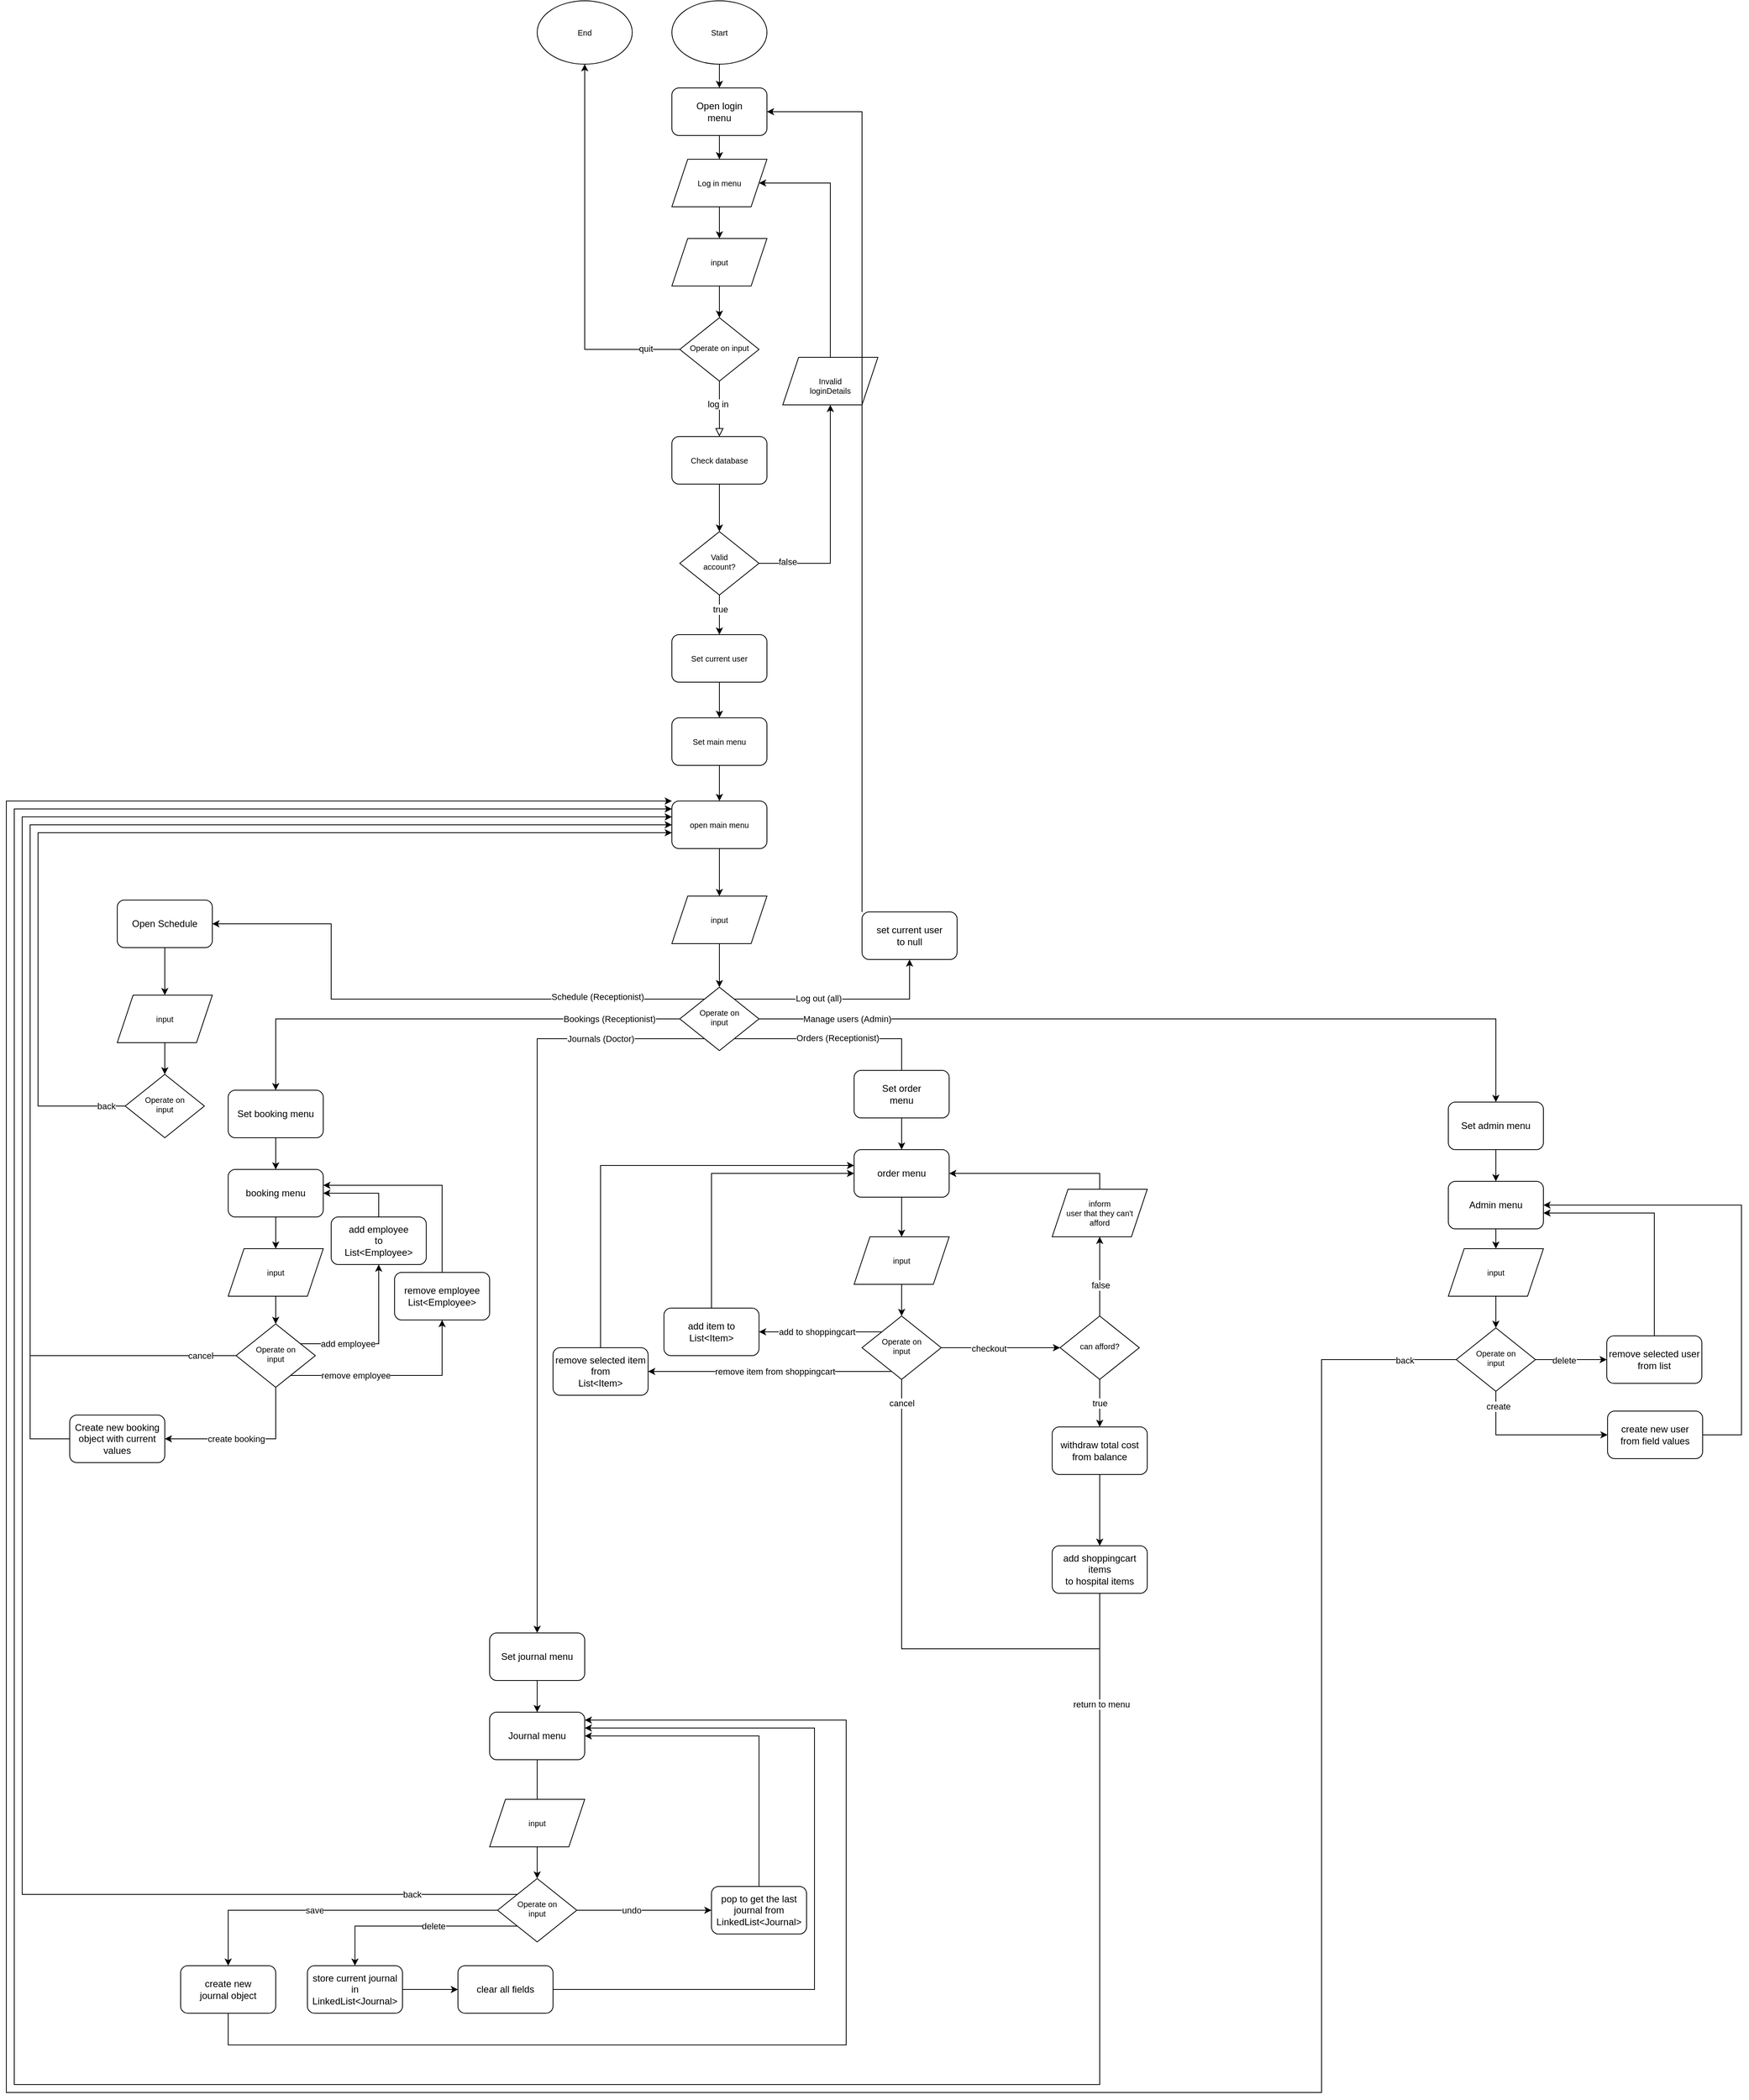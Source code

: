 <mxfile version="15.8.8" type="device"><diagram id="C5RBs43oDa-KdzZeNtuy" name="Page-1"><mxGraphModel dx="3556" dy="2153" grid="1" gridSize="10" guides="1" tooltips="1" connect="1" arrows="1" fold="1" page="1" pageScale="1" pageWidth="827" pageHeight="1169" math="0" shadow="0"><root><mxCell id="WIyWlLk6GJQsqaUBKTNV-0"/><mxCell id="WIyWlLk6GJQsqaUBKTNV-1" parent="WIyWlLk6GJQsqaUBKTNV-0"/><mxCell id="WIyWlLk6GJQsqaUBKTNV-2" value="" style="rounded=0;html=1;jettySize=auto;orthogonalLoop=1;fontSize=10;endArrow=block;endFill=0;endSize=8;strokeWidth=1;shadow=0;labelBackgroundColor=none;edgeStyle=orthogonalEdgeStyle;startArrow=none;" parent="WIyWlLk6GJQsqaUBKTNV-1" source="FMDktdwsjYTPo5hwzyfy-83" target="PNZuK1iH_k0Fpa-wT_F5-3" edge="1"><mxGeometry relative="1" as="geometry"><mxPoint y="-210.0" as="sourcePoint"/></mxGeometry></mxCell><mxCell id="FMDktdwsjYTPo5hwzyfy-88" value="log in" style="edgeLabel;html=1;align=center;verticalAlign=middle;resizable=0;points=[];" parent="WIyWlLk6GJQsqaUBKTNV-2" vertex="1" connectable="0"><mxGeometry x="-0.191" y="-2" relative="1" as="geometry"><mxPoint as="offset"/></mxGeometry></mxCell><mxCell id="sf3Kfz852IDjXtzxoqYk-4" style="edgeStyle=orthogonalEdgeStyle;rounded=0;orthogonalLoop=1;jettySize=auto;html=1;" parent="WIyWlLk6GJQsqaUBKTNV-1" source="WIyWlLk6GJQsqaUBKTNV-6" target="PNZuK1iH_k0Fpa-wT_F5-1" edge="1"><mxGeometry relative="1" as="geometry"/></mxCell><mxCell id="sf3Kfz852IDjXtzxoqYk-5" value="false" style="edgeLabel;html=1;align=center;verticalAlign=middle;resizable=0;points=[];" parent="sf3Kfz852IDjXtzxoqYk-4" vertex="1" connectable="0"><mxGeometry x="-0.752" y="2" relative="1" as="geometry"><mxPoint as="offset"/></mxGeometry></mxCell><mxCell id="sf3Kfz852IDjXtzxoqYk-6" style="edgeStyle=orthogonalEdgeStyle;rounded=0;orthogonalLoop=1;jettySize=auto;html=1;" parent="WIyWlLk6GJQsqaUBKTNV-1" source="WIyWlLk6GJQsqaUBKTNV-6" target="PNZuK1iH_k0Fpa-wT_F5-9" edge="1"><mxGeometry relative="1" as="geometry"/></mxCell><mxCell id="sf3Kfz852IDjXtzxoqYk-7" value="true" style="edgeLabel;html=1;align=center;verticalAlign=middle;resizable=0;points=[];" parent="sf3Kfz852IDjXtzxoqYk-6" vertex="1" connectable="0"><mxGeometry x="-0.28" y="1" relative="1" as="geometry"><mxPoint as="offset"/></mxGeometry></mxCell><mxCell id="WIyWlLk6GJQsqaUBKTNV-6" value="&lt;div&gt;Valid&lt;/div&gt;&lt;div&gt;account?&lt;br&gt;&lt;/div&gt;" style="rhombus;whiteSpace=wrap;html=1;shadow=0;fontFamily=Helvetica;fontSize=10;align=center;strokeWidth=1;spacing=6;spacingTop=-4;" parent="WIyWlLk6GJQsqaUBKTNV-1" vertex="1"><mxGeometry x="-50" y="110" width="100" height="80" as="geometry"/></mxCell><mxCell id="FMDktdwsjYTPo5hwzyfy-92" style="edgeStyle=orthogonalEdgeStyle;rounded=0;orthogonalLoop=1;jettySize=auto;html=1;" parent="WIyWlLk6GJQsqaUBKTNV-1" source="PNZuK1iH_k0Fpa-wT_F5-0" target="FMDktdwsjYTPo5hwzyfy-83" edge="1"><mxGeometry relative="1" as="geometry"/></mxCell><mxCell id="PNZuK1iH_k0Fpa-wT_F5-0" value="input" style="shape=parallelogram;perimeter=parallelogramPerimeter;whiteSpace=wrap;html=1;fixedSize=1;fontSize=10;" parent="WIyWlLk6GJQsqaUBKTNV-1" vertex="1"><mxGeometry x="-60" y="-260" width="120" height="60" as="geometry"/></mxCell><mxCell id="PNZuK1iH_k0Fpa-wT_F5-2" style="edgeStyle=orthogonalEdgeStyle;rounded=0;orthogonalLoop=1;jettySize=auto;html=1;fontSize=10;" parent="WIyWlLk6GJQsqaUBKTNV-1" source="PNZuK1iH_k0Fpa-wT_F5-1" target="PNZuK1iH_k0Fpa-wT_F5-7" edge="1"><mxGeometry relative="1" as="geometry"><Array as="points"><mxPoint x="140" y="-330"/></Array></mxGeometry></mxCell><mxCell id="PNZuK1iH_k0Fpa-wT_F5-1" value="&lt;div&gt;&lt;br&gt;&lt;/div&gt;&lt;div&gt;Invalid&lt;br&gt;&lt;/div&gt;&lt;div&gt;loginDetails&lt;br&gt;&lt;/div&gt;" style="shape=parallelogram;perimeter=parallelogramPerimeter;whiteSpace=wrap;html=1;fixedSize=1;fontSize=10;" parent="WIyWlLk6GJQsqaUBKTNV-1" vertex="1"><mxGeometry x="80" y="-110" width="120" height="60" as="geometry"/></mxCell><mxCell id="PNZuK1iH_k0Fpa-wT_F5-4" style="edgeStyle=orthogonalEdgeStyle;rounded=0;orthogonalLoop=1;jettySize=auto;html=1;fontSize=10;" parent="WIyWlLk6GJQsqaUBKTNV-1" source="PNZuK1iH_k0Fpa-wT_F5-3" target="WIyWlLk6GJQsqaUBKTNV-6" edge="1"><mxGeometry relative="1" as="geometry"><mxPoint x="-0.034" y="100.028" as="targetPoint"/></mxGeometry></mxCell><mxCell id="PNZuK1iH_k0Fpa-wT_F5-3" value="Check database" style="rounded=1;whiteSpace=wrap;html=1;fontSize=10;" parent="WIyWlLk6GJQsqaUBKTNV-1" vertex="1"><mxGeometry x="-60" y="-10" width="120" height="60" as="geometry"/></mxCell><mxCell id="PNZuK1iH_k0Fpa-wT_F5-6" style="edgeStyle=orthogonalEdgeStyle;rounded=0;orthogonalLoop=1;jettySize=auto;html=1;fontSize=10;" parent="WIyWlLk6GJQsqaUBKTNV-1" source="PNZuK1iH_k0Fpa-wT_F5-5" target="FMDktdwsjYTPo5hwzyfy-9" edge="1"><mxGeometry relative="1" as="geometry"/></mxCell><mxCell id="PNZuK1iH_k0Fpa-wT_F5-5" value="Start" style="ellipse;whiteSpace=wrap;html=1;fontSize=10;" parent="WIyWlLk6GJQsqaUBKTNV-1" vertex="1"><mxGeometry x="-60" y="-560" width="120" height="80" as="geometry"/></mxCell><mxCell id="PNZuK1iH_k0Fpa-wT_F5-8" style="edgeStyle=orthogonalEdgeStyle;rounded=0;orthogonalLoop=1;jettySize=auto;html=1;fontSize=10;" parent="WIyWlLk6GJQsqaUBKTNV-1" source="PNZuK1iH_k0Fpa-wT_F5-7" target="PNZuK1iH_k0Fpa-wT_F5-0" edge="1"><mxGeometry relative="1" as="geometry"/></mxCell><mxCell id="PNZuK1iH_k0Fpa-wT_F5-7" value="Log in menu" style="shape=parallelogram;perimeter=parallelogramPerimeter;whiteSpace=wrap;html=1;fixedSize=1;fontSize=10;" parent="WIyWlLk6GJQsqaUBKTNV-1" vertex="1"><mxGeometry x="-60" y="-360" width="120" height="60" as="geometry"/></mxCell><mxCell id="FMDktdwsjYTPo5hwzyfy-33" style="edgeStyle=orthogonalEdgeStyle;rounded=0;orthogonalLoop=1;jettySize=auto;html=1;" parent="WIyWlLk6GJQsqaUBKTNV-1" source="PNZuK1iH_k0Fpa-wT_F5-9" target="FMDktdwsjYTPo5hwzyfy-29" edge="1"><mxGeometry relative="1" as="geometry"/></mxCell><mxCell id="PNZuK1iH_k0Fpa-wT_F5-9" value="&lt;div&gt;Set current user&lt;/div&gt;" style="rounded=1;whiteSpace=wrap;html=1;fontSize=10;" parent="WIyWlLk6GJQsqaUBKTNV-1" vertex="1"><mxGeometry x="-60" y="240" width="120" height="60" as="geometry"/></mxCell><mxCell id="FMDktdwsjYTPo5hwzyfy-7" style="edgeStyle=orthogonalEdgeStyle;rounded=0;orthogonalLoop=1;jettySize=auto;html=1;" parent="WIyWlLk6GJQsqaUBKTNV-1" source="FMDktdwsjYTPo5hwzyfy-4" target="FMDktdwsjYTPo5hwzyfy-6" edge="1"><mxGeometry relative="1" as="geometry"><Array as="points"><mxPoint x="-560" y="725"/></Array></mxGeometry></mxCell><mxCell id="FMDktdwsjYTPo5hwzyfy-13" value="Bookings (Receptionist)" style="edgeLabel;html=1;align=center;verticalAlign=middle;resizable=0;points=[];" parent="FMDktdwsjYTPo5hwzyfy-7" vertex="1" connectable="0"><mxGeometry x="-0.095" y="3" relative="1" as="geometry"><mxPoint x="182" y="-3" as="offset"/></mxGeometry></mxCell><mxCell id="FMDktdwsjYTPo5hwzyfy-15" style="edgeStyle=orthogonalEdgeStyle;rounded=0;orthogonalLoop=1;jettySize=auto;html=1;" parent="WIyWlLk6GJQsqaUBKTNV-1" source="FMDktdwsjYTPo5hwzyfy-4" target="FMDktdwsjYTPo5hwzyfy-14" edge="1"><mxGeometry relative="1" as="geometry"><Array as="points"><mxPoint x="230" y="750"/></Array></mxGeometry></mxCell><mxCell id="FMDktdwsjYTPo5hwzyfy-55" value="Orders (Receptionist)" style="edgeLabel;html=1;align=center;verticalAlign=middle;resizable=0;points=[];" parent="FMDktdwsjYTPo5hwzyfy-15" vertex="1" connectable="0"><mxGeometry x="-0.18" y="1" relative="1" as="geometry"><mxPoint x="-14" as="offset"/></mxGeometry></mxCell><mxCell id="FMDktdwsjYTPo5hwzyfy-62" style="edgeStyle=orthogonalEdgeStyle;rounded=0;orthogonalLoop=1;jettySize=auto;html=1;" parent="WIyWlLk6GJQsqaUBKTNV-1" source="FMDktdwsjYTPo5hwzyfy-4" target="FMDktdwsjYTPo5hwzyfy-61" edge="1"><mxGeometry relative="1" as="geometry"><Array as="points"><mxPoint x="-230" y="750"/></Array></mxGeometry></mxCell><mxCell id="I7iAI7oBFa5zMu84nfNV-2" value="Journals (Doctor)" style="edgeLabel;html=1;align=center;verticalAlign=middle;resizable=0;points=[];" parent="FMDktdwsjYTPo5hwzyfy-62" vertex="1" connectable="0"><mxGeometry x="-0.419" relative="1" as="geometry"><mxPoint x="80" y="-68" as="offset"/></mxGeometry></mxCell><mxCell id="FMDktdwsjYTPo5hwzyfy-69" style="edgeStyle=orthogonalEdgeStyle;rounded=0;orthogonalLoop=1;jettySize=auto;html=1;" parent="WIyWlLk6GJQsqaUBKTNV-1" source="FMDktdwsjYTPo5hwzyfy-4" target="FMDktdwsjYTPo5hwzyfy-68" edge="1"><mxGeometry relative="1" as="geometry"><Array as="points"><mxPoint x="980" y="725"/></Array></mxGeometry></mxCell><mxCell id="FMDktdwsjYTPo5hwzyfy-76" value="Manage users (Admin)" style="edgeLabel;html=1;align=center;verticalAlign=middle;resizable=0;points=[];" parent="FMDktdwsjYTPo5hwzyfy-69" vertex="1" connectable="0"><mxGeometry x="-0.339" y="2" relative="1" as="geometry"><mxPoint x="-231" y="2" as="offset"/></mxGeometry></mxCell><mxCell id="FMDktdwsjYTPo5hwzyfy-71" style="edgeStyle=orthogonalEdgeStyle;rounded=0;orthogonalLoop=1;jettySize=auto;html=1;" parent="WIyWlLk6GJQsqaUBKTNV-1" source="FMDktdwsjYTPo5hwzyfy-4" target="FMDktdwsjYTPo5hwzyfy-70" edge="1"><mxGeometry relative="1" as="geometry"><Array as="points"><mxPoint x="240" y="700"/></Array></mxGeometry></mxCell><mxCell id="FMDktdwsjYTPo5hwzyfy-72" value="Log out (all)" style="edgeLabel;html=1;align=center;verticalAlign=middle;resizable=0;points=[];" parent="FMDktdwsjYTPo5hwzyfy-71" vertex="1" connectable="0"><mxGeometry x="-0.221" y="1" relative="1" as="geometry"><mxPoint as="offset"/></mxGeometry></mxCell><mxCell id="y11WNSYkZFv8qLSEC6Jq-25" style="edgeStyle=orthogonalEdgeStyle;rounded=0;orthogonalLoop=1;jettySize=auto;html=1;endArrow=classic;endFill=1;" parent="WIyWlLk6GJQsqaUBKTNV-1" source="FMDktdwsjYTPo5hwzyfy-4" target="y11WNSYkZFv8qLSEC6Jq-21" edge="1"><mxGeometry relative="1" as="geometry"><Array as="points"><mxPoint x="-490" y="700"/><mxPoint x="-490" y="605"/></Array></mxGeometry></mxCell><mxCell id="sf3Kfz852IDjXtzxoqYk-9" value="Schedule (Receptionist)" style="edgeLabel;html=1;align=center;verticalAlign=middle;resizable=0;points=[];" parent="y11WNSYkZFv8qLSEC6Jq-25" vertex="1" connectable="0"><mxGeometry x="-0.621" y="-3" relative="1" as="geometry"><mxPoint as="offset"/></mxGeometry></mxCell><mxCell id="FMDktdwsjYTPo5hwzyfy-4" value="&lt;div&gt;Operate on&lt;/div&gt;input" style="rhombus;whiteSpace=wrap;html=1;shadow=0;fontFamily=Helvetica;fontSize=10;align=center;strokeWidth=1;spacing=6;spacingTop=-4;" parent="WIyWlLk6GJQsqaUBKTNV-1" vertex="1"><mxGeometry x="-50" y="685" width="100" height="80" as="geometry"/></mxCell><mxCell id="FMDktdwsjYTPo5hwzyfy-95" style="edgeStyle=orthogonalEdgeStyle;rounded=0;orthogonalLoop=1;jettySize=auto;html=1;" parent="WIyWlLk6GJQsqaUBKTNV-1" source="FMDktdwsjYTPo5hwzyfy-6" target="y11WNSYkZFv8qLSEC6Jq-18" edge="1"><mxGeometry relative="1" as="geometry"/></mxCell><mxCell id="FMDktdwsjYTPo5hwzyfy-6" value="&lt;div&gt;Set booking menu&lt;/div&gt;" style="rounded=1;whiteSpace=wrap;html=1;" parent="WIyWlLk6GJQsqaUBKTNV-1" vertex="1"><mxGeometry x="-620" y="815" width="120" height="60" as="geometry"/></mxCell><mxCell id="FMDktdwsjYTPo5hwzyfy-10" style="edgeStyle=orthogonalEdgeStyle;rounded=0;orthogonalLoop=1;jettySize=auto;html=1;" parent="WIyWlLk6GJQsqaUBKTNV-1" source="FMDktdwsjYTPo5hwzyfy-9" target="PNZuK1iH_k0Fpa-wT_F5-7" edge="1"><mxGeometry relative="1" as="geometry"/></mxCell><mxCell id="FMDktdwsjYTPo5hwzyfy-9" value="&lt;div&gt;Open login&lt;/div&gt;&lt;div&gt;menu&lt;br&gt;&lt;/div&gt;" style="rounded=1;whiteSpace=wrap;html=1;" parent="WIyWlLk6GJQsqaUBKTNV-1" vertex="1"><mxGeometry x="-60" y="-450" width="120" height="60" as="geometry"/></mxCell><mxCell id="I7iAI7oBFa5zMu84nfNV-12" style="edgeStyle=orthogonalEdgeStyle;rounded=0;orthogonalLoop=1;jettySize=auto;html=1;" parent="WIyWlLk6GJQsqaUBKTNV-1" source="FMDktdwsjYTPo5hwzyfy-14" target="I7iAI7oBFa5zMu84nfNV-10" edge="1"><mxGeometry relative="1" as="geometry"><Array as="points"><mxPoint x="240" y="1000"/><mxPoint x="240" y="1000"/></Array></mxGeometry></mxCell><mxCell id="FMDktdwsjYTPo5hwzyfy-14" value="order menu" style="rounded=1;whiteSpace=wrap;html=1;" parent="WIyWlLk6GJQsqaUBKTNV-1" vertex="1"><mxGeometry x="170" y="890" width="120" height="60" as="geometry"/></mxCell><mxCell id="FMDktdwsjYTPo5hwzyfy-36" style="edgeStyle=orthogonalEdgeStyle;rounded=0;orthogonalLoop=1;jettySize=auto;html=1;" parent="WIyWlLk6GJQsqaUBKTNV-1" source="FMDktdwsjYTPo5hwzyfy-29" target="FMDktdwsjYTPo5hwzyfy-66" edge="1"><mxGeometry relative="1" as="geometry"><mxPoint y="440" as="targetPoint"/></mxGeometry></mxCell><mxCell id="FMDktdwsjYTPo5hwzyfy-29" value="&lt;div&gt;Set main menu&lt;/div&gt;" style="rounded=1;whiteSpace=wrap;html=1;fontSize=10;" parent="WIyWlLk6GJQsqaUBKTNV-1" vertex="1"><mxGeometry x="-60" y="345" width="120" height="60" as="geometry"/></mxCell><mxCell id="FMDktdwsjYTPo5hwzyfy-53" style="edgeStyle=orthogonalEdgeStyle;rounded=0;orthogonalLoop=1;jettySize=auto;html=1;" parent="WIyWlLk6GJQsqaUBKTNV-1" source="FMDktdwsjYTPo5hwzyfy-52" target="FMDktdwsjYTPo5hwzyfy-4" edge="1"><mxGeometry relative="1" as="geometry"/></mxCell><mxCell id="FMDktdwsjYTPo5hwzyfy-52" value="input" style="shape=parallelogram;perimeter=parallelogramPerimeter;whiteSpace=wrap;html=1;fixedSize=1;fontSize=10;" parent="WIyWlLk6GJQsqaUBKTNV-1" vertex="1"><mxGeometry x="-60" y="570" width="120" height="60" as="geometry"/></mxCell><mxCell id="I7iAI7oBFa5zMu84nfNV-7" style="edgeStyle=orthogonalEdgeStyle;rounded=0;orthogonalLoop=1;jettySize=auto;html=1;" parent="WIyWlLk6GJQsqaUBKTNV-1" source="FMDktdwsjYTPo5hwzyfy-61" target="y11WNSYkZFv8qLSEC6Jq-9" edge="1"><mxGeometry relative="1" as="geometry"/></mxCell><mxCell id="FMDktdwsjYTPo5hwzyfy-61" value="Set journal menu" style="rounded=1;whiteSpace=wrap;html=1;" parent="WIyWlLk6GJQsqaUBKTNV-1" vertex="1"><mxGeometry x="-290" y="1500" width="120" height="60" as="geometry"/></mxCell><mxCell id="FMDktdwsjYTPo5hwzyfy-67" style="edgeStyle=orthogonalEdgeStyle;rounded=0;orthogonalLoop=1;jettySize=auto;html=1;" parent="WIyWlLk6GJQsqaUBKTNV-1" source="FMDktdwsjYTPo5hwzyfy-66" target="FMDktdwsjYTPo5hwzyfy-52" edge="1"><mxGeometry relative="1" as="geometry"/></mxCell><mxCell id="FMDktdwsjYTPo5hwzyfy-66" value="open main menu" style="rounded=1;whiteSpace=wrap;html=1;fontSize=10;" parent="WIyWlLk6GJQsqaUBKTNV-1" vertex="1"><mxGeometry x="-60" y="450" width="120" height="60" as="geometry"/></mxCell><mxCell id="I7iAI7oBFa5zMu84nfNV-17" style="edgeStyle=orthogonalEdgeStyle;rounded=0;orthogonalLoop=1;jettySize=auto;html=1;" parent="WIyWlLk6GJQsqaUBKTNV-1" source="FMDktdwsjYTPo5hwzyfy-68" target="9IUY6pW5Jq0thiJMLmAM-11" edge="1"><mxGeometry relative="1" as="geometry"/></mxCell><mxCell id="FMDktdwsjYTPo5hwzyfy-68" value="Set admin menu" style="rounded=1;whiteSpace=wrap;html=1;" parent="WIyWlLk6GJQsqaUBKTNV-1" vertex="1"><mxGeometry x="920" y="830" width="120" height="60" as="geometry"/></mxCell><mxCell id="FMDktdwsjYTPo5hwzyfy-73" style="edgeStyle=orthogonalEdgeStyle;rounded=0;orthogonalLoop=1;jettySize=auto;html=1;" parent="WIyWlLk6GJQsqaUBKTNV-1" source="FMDktdwsjYTPo5hwzyfy-70" target="FMDktdwsjYTPo5hwzyfy-9" edge="1"><mxGeometry relative="1" as="geometry"><Array as="points"><mxPoint x="180" y="-420"/></Array></mxGeometry></mxCell><mxCell id="FMDktdwsjYTPo5hwzyfy-70" value="&lt;div&gt;set current user&lt;/div&gt;&lt;div&gt;to null&lt;br&gt;&lt;/div&gt;" style="rounded=1;whiteSpace=wrap;html=1;" parent="WIyWlLk6GJQsqaUBKTNV-1" vertex="1"><mxGeometry x="180" y="590" width="120" height="60" as="geometry"/></mxCell><mxCell id="FMDktdwsjYTPo5hwzyfy-82" value="End" style="ellipse;whiteSpace=wrap;html=1;fontSize=10;" parent="WIyWlLk6GJQsqaUBKTNV-1" vertex="1"><mxGeometry x="-230" y="-560" width="120" height="80" as="geometry"/></mxCell><mxCell id="FMDktdwsjYTPo5hwzyfy-89" style="edgeStyle=orthogonalEdgeStyle;rounded=0;orthogonalLoop=1;jettySize=auto;html=1;" parent="WIyWlLk6GJQsqaUBKTNV-1" source="FMDktdwsjYTPo5hwzyfy-83" target="FMDktdwsjYTPo5hwzyfy-82" edge="1"><mxGeometry relative="1" as="geometry"/></mxCell><mxCell id="FMDktdwsjYTPo5hwzyfy-90" value="quit" style="edgeLabel;html=1;align=center;verticalAlign=middle;resizable=0;points=[];" parent="FMDktdwsjYTPo5hwzyfy-89" vertex="1" connectable="0"><mxGeometry x="-0.818" y="-1" relative="1" as="geometry"><mxPoint as="offset"/></mxGeometry></mxCell><mxCell id="FMDktdwsjYTPo5hwzyfy-83" value="Operate on input" style="rhombus;whiteSpace=wrap;html=1;shadow=0;fontFamily=Helvetica;fontSize=10;align=center;strokeWidth=1;spacing=6;spacingTop=-4;" parent="WIyWlLk6GJQsqaUBKTNV-1" vertex="1"><mxGeometry x="-50" y="-160" width="100" height="80" as="geometry"/></mxCell><mxCell id="FMDktdwsjYTPo5hwzyfy-97" style="edgeStyle=orthogonalEdgeStyle;rounded=0;orthogonalLoop=1;jettySize=auto;html=1;" parent="WIyWlLk6GJQsqaUBKTNV-1" source="FMDktdwsjYTPo5hwzyfy-94" target="FMDktdwsjYTPo5hwzyfy-96" edge="1"><mxGeometry relative="1" as="geometry"/></mxCell><mxCell id="FMDktdwsjYTPo5hwzyfy-94" value="input" style="shape=parallelogram;perimeter=parallelogramPerimeter;whiteSpace=wrap;html=1;fixedSize=1;fontSize=10;" parent="WIyWlLk6GJQsqaUBKTNV-1" vertex="1"><mxGeometry x="-620" y="1015" width="120" height="60" as="geometry"/></mxCell><mxCell id="FMDktdwsjYTPo5hwzyfy-98" style="edgeStyle=orthogonalEdgeStyle;rounded=0;orthogonalLoop=1;jettySize=auto;html=1;" parent="WIyWlLk6GJQsqaUBKTNV-1" source="FMDktdwsjYTPo5hwzyfy-96" target="FMDktdwsjYTPo5hwzyfy-66" edge="1"><mxGeometry relative="1" as="geometry"><Array as="points"><mxPoint x="-870" y="1150"/><mxPoint x="-870" y="480"/></Array></mxGeometry></mxCell><mxCell id="FMDktdwsjYTPo5hwzyfy-100" value="cancel" style="edgeLabel;html=1;align=center;verticalAlign=middle;resizable=0;points=[];" parent="FMDktdwsjYTPo5hwzyfy-98" vertex="1" connectable="0"><mxGeometry x="-0.922" y="-2" relative="1" as="geometry"><mxPoint x="23" y="2" as="offset"/></mxGeometry></mxCell><mxCell id="y11WNSYkZFv8qLSEC6Jq-1" style="edgeStyle=orthogonalEdgeStyle;rounded=0;orthogonalLoop=1;jettySize=auto;html=1;" parent="WIyWlLk6GJQsqaUBKTNV-1" source="FMDktdwsjYTPo5hwzyfy-96" target="y11WNSYkZFv8qLSEC6Jq-0" edge="1"><mxGeometry relative="1" as="geometry"><Array as="points"><mxPoint x="-560" y="1255"/></Array></mxGeometry></mxCell><mxCell id="y11WNSYkZFv8qLSEC6Jq-2" value="create booking" style="edgeLabel;html=1;align=center;verticalAlign=middle;resizable=0;points=[];" parent="y11WNSYkZFv8qLSEC6Jq-1" vertex="1" connectable="0"><mxGeometry x="-0.293" y="-1" relative="1" as="geometry"><mxPoint x="-43" y="1" as="offset"/></mxGeometry></mxCell><mxCell id="y11WNSYkZFv8qLSEC6Jq-5" style="edgeStyle=orthogonalEdgeStyle;rounded=0;orthogonalLoop=1;jettySize=auto;html=1;" parent="WIyWlLk6GJQsqaUBKTNV-1" target="y11WNSYkZFv8qLSEC6Jq-4" edge="1"><mxGeometry relative="1" as="geometry"><mxPoint x="-541.25" y="1135" as="sourcePoint"/><mxPoint x="-330" y="1125" as="targetPoint"/><Array as="points"><mxPoint x="-430" y="1135"/></Array></mxGeometry></mxCell><mxCell id="y11WNSYkZFv8qLSEC6Jq-6" value="add employee" style="edgeLabel;html=1;align=center;verticalAlign=middle;resizable=0;points=[];" parent="y11WNSYkZFv8qLSEC6Jq-5" vertex="1" connectable="0"><mxGeometry x="-0.17" relative="1" as="geometry"><mxPoint x="-16" as="offset"/></mxGeometry></mxCell><mxCell id="y11WNSYkZFv8qLSEC6Jq-15" style="edgeStyle=orthogonalEdgeStyle;rounded=0;orthogonalLoop=1;jettySize=auto;html=1;endArrow=classic;endFill=1;" parent="WIyWlLk6GJQsqaUBKTNV-1" source="FMDktdwsjYTPo5hwzyfy-96" target="y11WNSYkZFv8qLSEC6Jq-14" edge="1"><mxGeometry relative="1" as="geometry"><Array as="points"><mxPoint x="-410" y="1175"/><mxPoint x="-410" y="1175"/></Array></mxGeometry></mxCell><mxCell id="y11WNSYkZFv8qLSEC6Jq-16" value="remove employee" style="edgeLabel;html=1;align=center;verticalAlign=middle;resizable=0;points=[];" parent="y11WNSYkZFv8qLSEC6Jq-15" vertex="1" connectable="0"><mxGeometry x="-0.514" relative="1" as="geometry"><mxPoint x="18" as="offset"/></mxGeometry></mxCell><mxCell id="FMDktdwsjYTPo5hwzyfy-96" value="&lt;div&gt;Operate on&lt;/div&gt;input" style="rhombus;whiteSpace=wrap;html=1;shadow=0;fontFamily=Helvetica;fontSize=10;align=center;strokeWidth=1;spacing=6;spacingTop=-4;" parent="WIyWlLk6GJQsqaUBKTNV-1" vertex="1"><mxGeometry x="-610" y="1110" width="100" height="80" as="geometry"/></mxCell><mxCell id="I7iAI7oBFa5zMu84nfNV-3" style="edgeStyle=orthogonalEdgeStyle;rounded=0;orthogonalLoop=1;jettySize=auto;html=1;" parent="WIyWlLk6GJQsqaUBKTNV-1" source="I7iAI7oBFa5zMu84nfNV-4" target="I7iAI7oBFa5zMu84nfNV-6" edge="1"><mxGeometry relative="1" as="geometry"/></mxCell><mxCell id="I7iAI7oBFa5zMu84nfNV-4" value="input" style="shape=parallelogram;perimeter=parallelogramPerimeter;whiteSpace=wrap;html=1;fixedSize=1;fontSize=10;" parent="WIyWlLk6GJQsqaUBKTNV-1" vertex="1"><mxGeometry x="-290" y="1710" width="120" height="60" as="geometry"/></mxCell><mxCell id="I7iAI7oBFa5zMu84nfNV-19" style="edgeStyle=orthogonalEdgeStyle;rounded=0;orthogonalLoop=1;jettySize=auto;html=1;" parent="WIyWlLk6GJQsqaUBKTNV-1" source="I7iAI7oBFa5zMu84nfNV-6" target="I7iAI7oBFa5zMu84nfNV-18" edge="1"><mxGeometry relative="1" as="geometry"><mxPoint x="-619.971" y="1920" as="targetPoint"/><Array as="points"><mxPoint x="-620" y="1850"/></Array></mxGeometry></mxCell><mxCell id="I7iAI7oBFa5zMu84nfNV-20" value="save" style="edgeLabel;html=1;align=center;verticalAlign=middle;resizable=0;points=[];" parent="I7iAI7oBFa5zMu84nfNV-19" vertex="1" connectable="0"><mxGeometry x="0.129" relative="1" as="geometry"><mxPoint as="offset"/></mxGeometry></mxCell><mxCell id="I7iAI7oBFa5zMu84nfNV-25" style="edgeStyle=orthogonalEdgeStyle;rounded=0;orthogonalLoop=1;jettySize=auto;html=1;" parent="WIyWlLk6GJQsqaUBKTNV-1" source="I7iAI7oBFa5zMu84nfNV-6" target="I7iAI7oBFa5zMu84nfNV-22" edge="1"><mxGeometry relative="1" as="geometry"/></mxCell><mxCell id="I7iAI7oBFa5zMu84nfNV-26" value="undo" style="edgeLabel;html=1;align=center;verticalAlign=middle;resizable=0;points=[];" parent="I7iAI7oBFa5zMu84nfNV-25" vertex="1" connectable="0"><mxGeometry x="-0.193" relative="1" as="geometry"><mxPoint as="offset"/></mxGeometry></mxCell><mxCell id="I7iAI7oBFa5zMu84nfNV-28" style="edgeStyle=orthogonalEdgeStyle;rounded=0;orthogonalLoop=1;jettySize=auto;html=1;" parent="WIyWlLk6GJQsqaUBKTNV-1" source="I7iAI7oBFa5zMu84nfNV-6" target="I7iAI7oBFa5zMu84nfNV-27" edge="1"><mxGeometry relative="1" as="geometry"><Array as="points"><mxPoint x="-460" y="1870"/></Array></mxGeometry></mxCell><mxCell id="I7iAI7oBFa5zMu84nfNV-29" value="delete" style="edgeLabel;html=1;align=center;verticalAlign=middle;resizable=0;points=[];" parent="I7iAI7oBFa5zMu84nfNV-28" vertex="1" connectable="0"><mxGeometry x="-0.246" relative="1" as="geometry"><mxPoint x="-10" as="offset"/></mxGeometry></mxCell><mxCell id="I7iAI7oBFa5zMu84nfNV-35" style="edgeStyle=orthogonalEdgeStyle;rounded=0;orthogonalLoop=1;jettySize=auto;html=1;" parent="WIyWlLk6GJQsqaUBKTNV-1" source="I7iAI7oBFa5zMu84nfNV-6" target="FMDktdwsjYTPo5hwzyfy-66" edge="1"><mxGeometry relative="1" as="geometry"><mxPoint x="-660" y="1460" as="targetPoint"/><Array as="points"><mxPoint x="-880" y="1830"/><mxPoint x="-880" y="470"/></Array></mxGeometry></mxCell><mxCell id="I7iAI7oBFa5zMu84nfNV-37" value="back" style="edgeLabel;html=1;align=center;verticalAlign=middle;resizable=0;points=[];" parent="I7iAI7oBFa5zMu84nfNV-35" vertex="1" connectable="0"><mxGeometry x="-0.905" relative="1" as="geometry"><mxPoint as="offset"/></mxGeometry></mxCell><mxCell id="I7iAI7oBFa5zMu84nfNV-6" value="&lt;div&gt;Operate on&lt;/div&gt;input" style="rhombus;whiteSpace=wrap;html=1;shadow=0;fontFamily=Helvetica;fontSize=10;align=center;strokeWidth=1;spacing=6;spacingTop=-4;" parent="WIyWlLk6GJQsqaUBKTNV-1" vertex="1"><mxGeometry x="-280" y="1810" width="100" height="80" as="geometry"/></mxCell><mxCell id="I7iAI7oBFa5zMu84nfNV-9" style="edgeStyle=orthogonalEdgeStyle;rounded=0;orthogonalLoop=1;jettySize=auto;html=1;" parent="WIyWlLk6GJQsqaUBKTNV-1" source="I7iAI7oBFa5zMu84nfNV-10" target="I7iAI7oBFa5zMu84nfNV-11" edge="1"><mxGeometry relative="1" as="geometry"/></mxCell><mxCell id="I7iAI7oBFa5zMu84nfNV-10" value="input" style="shape=parallelogram;perimeter=parallelogramPerimeter;whiteSpace=wrap;html=1;fixedSize=1;fontSize=10;" parent="WIyWlLk6GJQsqaUBKTNV-1" vertex="1"><mxGeometry x="170" y="1000" width="120" height="60" as="geometry"/></mxCell><mxCell id="QwIVnnNlFT-l4NOjK_I_-2" style="edgeStyle=orthogonalEdgeStyle;rounded=0;orthogonalLoop=1;jettySize=auto;html=1;" parent="WIyWlLk6GJQsqaUBKTNV-1" source="I7iAI7oBFa5zMu84nfNV-11" target="QwIVnnNlFT-l4NOjK_I_-1" edge="1"><mxGeometry relative="1" as="geometry"><Array as="points"><mxPoint x="130" y="1120"/><mxPoint x="130" y="1120"/></Array></mxGeometry></mxCell><mxCell id="QwIVnnNlFT-l4NOjK_I_-4" value="add to shoppingcart" style="edgeLabel;html=1;align=center;verticalAlign=middle;resizable=0;points=[];" parent="QwIVnnNlFT-l4NOjK_I_-2" vertex="1" connectable="0"><mxGeometry x="-0.218" y="2" relative="1" as="geometry"><mxPoint x="-22" y="-2" as="offset"/></mxGeometry></mxCell><mxCell id="QwIVnnNlFT-l4NOjK_I_-8" style="edgeStyle=orthogonalEdgeStyle;rounded=0;orthogonalLoop=1;jettySize=auto;html=1;" parent="WIyWlLk6GJQsqaUBKTNV-1" source="I7iAI7oBFa5zMu84nfNV-11" target="QwIVnnNlFT-l4NOjK_I_-7" edge="1"><mxGeometry relative="1" as="geometry"><Array as="points"><mxPoint x="10" y="1170"/><mxPoint x="10" y="1170"/></Array></mxGeometry></mxCell><mxCell id="QwIVnnNlFT-l4NOjK_I_-10" value="remove item from shoppingcart" style="edgeLabel;html=1;align=center;verticalAlign=middle;resizable=0;points=[];" parent="QwIVnnNlFT-l4NOjK_I_-8" vertex="1" connectable="0"><mxGeometry x="-0.412" y="-1" relative="1" as="geometry"><mxPoint x="-57" y="1" as="offset"/></mxGeometry></mxCell><mxCell id="QwIVnnNlFT-l4NOjK_I_-16" style="edgeStyle=orthogonalEdgeStyle;rounded=0;orthogonalLoop=1;jettySize=auto;html=1;" parent="WIyWlLk6GJQsqaUBKTNV-1" source="I7iAI7oBFa5zMu84nfNV-11" target="QwIVnnNlFT-l4NOjK_I_-23" edge="1"><mxGeometry relative="1" as="geometry"><mxPoint x="414" y="1120" as="targetPoint"/><Array as="points"><mxPoint x="340" y="1140"/><mxPoint x="340" y="1140"/></Array></mxGeometry></mxCell><mxCell id="QwIVnnNlFT-l4NOjK_I_-17" value="checkout" style="edgeLabel;html=1;align=center;verticalAlign=middle;resizable=0;points=[];" parent="QwIVnnNlFT-l4NOjK_I_-16" vertex="1" connectable="0"><mxGeometry x="-0.209" y="-1" relative="1" as="geometry"><mxPoint as="offset"/></mxGeometry></mxCell><mxCell id="QwIVnnNlFT-l4NOjK_I_-20" style="edgeStyle=orthogonalEdgeStyle;rounded=0;orthogonalLoop=1;jettySize=auto;html=1;endArrow=none;endFill=0;" parent="WIyWlLk6GJQsqaUBKTNV-1" source="I7iAI7oBFa5zMu84nfNV-11" edge="1"><mxGeometry relative="1" as="geometry"><mxPoint x="480" y="1530" as="targetPoint"/><Array as="points"><mxPoint x="230" y="1520"/><mxPoint x="480" y="1520"/></Array></mxGeometry></mxCell><mxCell id="QwIVnnNlFT-l4NOjK_I_-21" value="cancel" style="edgeLabel;html=1;align=center;verticalAlign=middle;resizable=0;points=[];" parent="QwIVnnNlFT-l4NOjK_I_-20" vertex="1" connectable="0"><mxGeometry x="-0.653" y="-2" relative="1" as="geometry"><mxPoint x="2" y="-74" as="offset"/></mxGeometry></mxCell><mxCell id="I7iAI7oBFa5zMu84nfNV-11" value="&lt;div&gt;Operate on&lt;/div&gt;input" style="rhombus;whiteSpace=wrap;html=1;shadow=0;fontFamily=Helvetica;fontSize=10;align=center;strokeWidth=1;spacing=6;spacingTop=-4;" parent="WIyWlLk6GJQsqaUBKTNV-1" vertex="1"><mxGeometry x="180" y="1100" width="100" height="80" as="geometry"/></mxCell><mxCell id="I7iAI7oBFa5zMu84nfNV-14" style="edgeStyle=orthogonalEdgeStyle;rounded=0;orthogonalLoop=1;jettySize=auto;html=1;" parent="WIyWlLk6GJQsqaUBKTNV-1" source="I7iAI7oBFa5zMu84nfNV-15" target="I7iAI7oBFa5zMu84nfNV-16" edge="1"><mxGeometry relative="1" as="geometry"/></mxCell><mxCell id="I7iAI7oBFa5zMu84nfNV-15" value="input" style="shape=parallelogram;perimeter=parallelogramPerimeter;whiteSpace=wrap;html=1;fixedSize=1;fontSize=10;" parent="WIyWlLk6GJQsqaUBKTNV-1" vertex="1"><mxGeometry x="920" y="1015" width="120" height="60" as="geometry"/></mxCell><mxCell id="9IUY6pW5Jq0thiJMLmAM-8" style="edgeStyle=orthogonalEdgeStyle;rounded=0;orthogonalLoop=1;jettySize=auto;html=1;" parent="WIyWlLk6GJQsqaUBKTNV-1" source="I7iAI7oBFa5zMu84nfNV-16" target="9IUY6pW5Jq0thiJMLmAM-7" edge="1"><mxGeometry relative="1" as="geometry"/></mxCell><mxCell id="9IUY6pW5Jq0thiJMLmAM-9" value="delete" style="edgeLabel;html=1;align=center;verticalAlign=middle;resizable=0;points=[];" parent="9IUY6pW5Jq0thiJMLmAM-8" vertex="1" connectable="0"><mxGeometry x="-0.206" y="-1" relative="1" as="geometry"><mxPoint as="offset"/></mxGeometry></mxCell><mxCell id="9IUY6pW5Jq0thiJMLmAM-15" style="edgeStyle=orthogonalEdgeStyle;rounded=0;orthogonalLoop=1;jettySize=auto;html=1;" parent="WIyWlLk6GJQsqaUBKTNV-1" source="I7iAI7oBFa5zMu84nfNV-16" target="9IUY6pW5Jq0thiJMLmAM-14" edge="1"><mxGeometry relative="1" as="geometry"><Array as="points"><mxPoint x="980" y="1250"/></Array></mxGeometry></mxCell><mxCell id="9IUY6pW5Jq0thiJMLmAM-17" value="create" style="edgeLabel;html=1;align=center;verticalAlign=middle;resizable=0;points=[];" parent="9IUY6pW5Jq0thiJMLmAM-15" vertex="1" connectable="0"><mxGeometry x="-0.804" y="3" relative="1" as="geometry"><mxPoint as="offset"/></mxGeometry></mxCell><mxCell id="I7iAI7oBFa5zMu84nfNV-16" value="&lt;div&gt;Operate on&lt;/div&gt;input" style="rhombus;whiteSpace=wrap;html=1;shadow=0;fontFamily=Helvetica;fontSize=10;align=center;strokeWidth=1;spacing=6;spacingTop=-4;" parent="WIyWlLk6GJQsqaUBKTNV-1" vertex="1"><mxGeometry x="930" y="1115" width="100" height="80" as="geometry"/></mxCell><mxCell id="I7iAI7oBFa5zMu84nfNV-41" style="edgeStyle=orthogonalEdgeStyle;rounded=0;orthogonalLoop=1;jettySize=auto;html=1;" parent="WIyWlLk6GJQsqaUBKTNV-1" source="I7iAI7oBFa5zMu84nfNV-18" target="y11WNSYkZFv8qLSEC6Jq-9" edge="1"><mxGeometry relative="1" as="geometry"><Array as="points"><mxPoint x="-620" y="2020"/><mxPoint x="160" y="2020"/><mxPoint x="160" y="1610"/></Array></mxGeometry></mxCell><mxCell id="I7iAI7oBFa5zMu84nfNV-18" value="&lt;div&gt;create new &lt;br&gt;&lt;/div&gt;&lt;div&gt;journal object&lt;br&gt;&lt;/div&gt;" style="rounded=1;whiteSpace=wrap;html=1;" parent="WIyWlLk6GJQsqaUBKTNV-1" vertex="1"><mxGeometry x="-680" y="1920" width="120" height="60" as="geometry"/></mxCell><mxCell id="I7iAI7oBFa5zMu84nfNV-38" style="edgeStyle=orthogonalEdgeStyle;rounded=0;orthogonalLoop=1;jettySize=auto;html=1;" parent="WIyWlLk6GJQsqaUBKTNV-1" source="I7iAI7oBFa5zMu84nfNV-22" target="y11WNSYkZFv8qLSEC6Jq-9" edge="1"><mxGeometry relative="1" as="geometry"><Array as="points"><mxPoint x="50" y="1630"/></Array></mxGeometry></mxCell><mxCell id="I7iAI7oBFa5zMu84nfNV-22" value="&lt;div&gt;pop to get the last journal from LinkedList&amp;lt;Journal&amp;gt;&lt;br&gt;&lt;/div&gt;" style="rounded=1;whiteSpace=wrap;html=1;" parent="WIyWlLk6GJQsqaUBKTNV-1" vertex="1"><mxGeometry x="-10" y="1820" width="120" height="60" as="geometry"/></mxCell><mxCell id="I7iAI7oBFa5zMu84nfNV-40" style="edgeStyle=orthogonalEdgeStyle;rounded=0;orthogonalLoop=1;jettySize=auto;html=1;" parent="WIyWlLk6GJQsqaUBKTNV-1" source="I7iAI7oBFa5zMu84nfNV-44" target="y11WNSYkZFv8qLSEC6Jq-9" edge="1"><mxGeometry relative="1" as="geometry"><Array as="points"><mxPoint x="120" y="1950"/><mxPoint x="120" y="1620"/></Array></mxGeometry></mxCell><mxCell id="I7iAI7oBFa5zMu84nfNV-46" style="edgeStyle=orthogonalEdgeStyle;rounded=0;orthogonalLoop=1;jettySize=auto;html=1;" parent="WIyWlLk6GJQsqaUBKTNV-1" source="I7iAI7oBFa5zMu84nfNV-27" target="I7iAI7oBFa5zMu84nfNV-44" edge="1"><mxGeometry relative="1" as="geometry"/></mxCell><mxCell id="I7iAI7oBFa5zMu84nfNV-27" value="store current journal in LinkedList&amp;lt;Journal&amp;gt;" style="rounded=1;whiteSpace=wrap;html=1;" parent="WIyWlLk6GJQsqaUBKTNV-1" vertex="1"><mxGeometry x="-520" y="1920" width="120" height="60" as="geometry"/></mxCell><mxCell id="I7iAI7oBFa5zMu84nfNV-44" value="clear all fields" style="rounded=1;whiteSpace=wrap;html=1;" parent="WIyWlLk6GJQsqaUBKTNV-1" vertex="1"><mxGeometry x="-330" y="1920" width="120" height="60" as="geometry"/></mxCell><mxCell id="y11WNSYkZFv8qLSEC6Jq-7" value="" style="edgeStyle=orthogonalEdgeStyle;rounded=0;orthogonalLoop=1;jettySize=auto;html=1;endArrow=none;endFill=0;" parent="WIyWlLk6GJQsqaUBKTNV-1" source="y11WNSYkZFv8qLSEC6Jq-0" edge="1"><mxGeometry x="-0.631" relative="1" as="geometry"><mxPoint x="-870" y="1020" as="targetPoint"/><Array as="points"><mxPoint x="-870" y="1255"/></Array><mxPoint as="offset"/></mxGeometry></mxCell><mxCell id="y11WNSYkZFv8qLSEC6Jq-0" value="Create new booking object with current values" style="rounded=1;whiteSpace=wrap;html=1;" parent="WIyWlLk6GJQsqaUBKTNV-1" vertex="1"><mxGeometry x="-820" y="1225" width="120" height="60" as="geometry"/></mxCell><mxCell id="y11WNSYkZFv8qLSEC6Jq-8" style="edgeStyle=orthogonalEdgeStyle;rounded=0;orthogonalLoop=1;jettySize=auto;html=1;" parent="WIyWlLk6GJQsqaUBKTNV-1" source="y11WNSYkZFv8qLSEC6Jq-4" target="y11WNSYkZFv8qLSEC6Jq-18" edge="1"><mxGeometry relative="1" as="geometry"><Array as="points"><mxPoint x="-430" y="945"/></Array></mxGeometry></mxCell><mxCell id="y11WNSYkZFv8qLSEC6Jq-4" value="&lt;div&gt;add employee&lt;/div&gt;&lt;div&gt;to&lt;br&gt;&lt;/div&gt;&lt;div&gt;List&amp;lt;Employee&amp;gt;&lt;br&gt;&lt;/div&gt;" style="rounded=1;whiteSpace=wrap;html=1;" parent="WIyWlLk6GJQsqaUBKTNV-1" vertex="1"><mxGeometry x="-490" y="975" width="120" height="60" as="geometry"/></mxCell><mxCell id="y11WNSYkZFv8qLSEC6Jq-10" value="" style="edgeStyle=orthogonalEdgeStyle;rounded=0;orthogonalLoop=1;jettySize=auto;html=1;endArrow=none;endFill=0;" parent="WIyWlLk6GJQsqaUBKTNV-1" source="y11WNSYkZFv8qLSEC6Jq-9" target="FMDktdwsjYTPo5hwzyfy-61" edge="1"><mxGeometry relative="1" as="geometry"/></mxCell><mxCell id="y11WNSYkZFv8qLSEC6Jq-12" style="edgeStyle=orthogonalEdgeStyle;rounded=0;orthogonalLoop=1;jettySize=auto;html=1;endArrow=none;endFill=0;" parent="WIyWlLk6GJQsqaUBKTNV-1" source="y11WNSYkZFv8qLSEC6Jq-9" target="I7iAI7oBFa5zMu84nfNV-4" edge="1"><mxGeometry relative="1" as="geometry"/></mxCell><mxCell id="y11WNSYkZFv8qLSEC6Jq-9" value="Journal menu" style="rounded=1;whiteSpace=wrap;html=1;" parent="WIyWlLk6GJQsqaUBKTNV-1" vertex="1"><mxGeometry x="-290" y="1600" width="120" height="60" as="geometry"/></mxCell><mxCell id="y11WNSYkZFv8qLSEC6Jq-17" style="edgeStyle=orthogonalEdgeStyle;rounded=0;orthogonalLoop=1;jettySize=auto;html=1;endArrow=classic;endFill=1;" parent="WIyWlLk6GJQsqaUBKTNV-1" source="y11WNSYkZFv8qLSEC6Jq-14" target="y11WNSYkZFv8qLSEC6Jq-18" edge="1"><mxGeometry relative="1" as="geometry"><Array as="points"><mxPoint x="-350" y="935"/></Array></mxGeometry></mxCell><mxCell id="y11WNSYkZFv8qLSEC6Jq-14" value="&lt;div&gt;remove employee&lt;/div&gt;&lt;div&gt;List&amp;lt;Employee&amp;gt;&lt;br&gt;&lt;/div&gt;" style="rounded=1;whiteSpace=wrap;html=1;" parent="WIyWlLk6GJQsqaUBKTNV-1" vertex="1"><mxGeometry x="-410" y="1045" width="120" height="60" as="geometry"/></mxCell><mxCell id="y11WNSYkZFv8qLSEC6Jq-19" style="edgeStyle=orthogonalEdgeStyle;rounded=0;orthogonalLoop=1;jettySize=auto;html=1;endArrow=classic;endFill=1;" parent="WIyWlLk6GJQsqaUBKTNV-1" source="y11WNSYkZFv8qLSEC6Jq-18" target="FMDktdwsjYTPo5hwzyfy-94" edge="1"><mxGeometry relative="1" as="geometry"/></mxCell><mxCell id="y11WNSYkZFv8qLSEC6Jq-18" value="booking menu" style="rounded=1;whiteSpace=wrap;html=1;" parent="WIyWlLk6GJQsqaUBKTNV-1" vertex="1"><mxGeometry x="-620" y="915" width="120" height="60" as="geometry"/></mxCell><mxCell id="y11WNSYkZFv8qLSEC6Jq-20" style="edgeStyle=orthogonalEdgeStyle;rounded=0;orthogonalLoop=1;jettySize=auto;html=1;" parent="WIyWlLk6GJQsqaUBKTNV-1" source="y11WNSYkZFv8qLSEC6Jq-21" target="y11WNSYkZFv8qLSEC6Jq-23" edge="1"><mxGeometry relative="1" as="geometry"/></mxCell><mxCell id="y11WNSYkZFv8qLSEC6Jq-21" value="Open Schedule" style="rounded=1;whiteSpace=wrap;html=1;" parent="WIyWlLk6GJQsqaUBKTNV-1" vertex="1"><mxGeometry x="-760" y="575" width="120" height="60" as="geometry"/></mxCell><mxCell id="y11WNSYkZFv8qLSEC6Jq-22" style="edgeStyle=orthogonalEdgeStyle;rounded=0;orthogonalLoop=1;jettySize=auto;html=1;" parent="WIyWlLk6GJQsqaUBKTNV-1" source="y11WNSYkZFv8qLSEC6Jq-23" target="y11WNSYkZFv8qLSEC6Jq-24" edge="1"><mxGeometry relative="1" as="geometry"/></mxCell><mxCell id="y11WNSYkZFv8qLSEC6Jq-23" value="input" style="shape=parallelogram;perimeter=parallelogramPerimeter;whiteSpace=wrap;html=1;fixedSize=1;fontSize=10;" parent="WIyWlLk6GJQsqaUBKTNV-1" vertex="1"><mxGeometry x="-760" y="695" width="120" height="60" as="geometry"/></mxCell><mxCell id="y11WNSYkZFv8qLSEC6Jq-27" style="edgeStyle=orthogonalEdgeStyle;rounded=0;orthogonalLoop=1;jettySize=auto;html=1;endArrow=classic;endFill=1;" parent="WIyWlLk6GJQsqaUBKTNV-1" source="y11WNSYkZFv8qLSEC6Jq-24" target="FMDktdwsjYTPo5hwzyfy-66" edge="1"><mxGeometry relative="1" as="geometry"><Array as="points"><mxPoint x="-860" y="835"/><mxPoint x="-860" y="490"/></Array></mxGeometry></mxCell><mxCell id="y11WNSYkZFv8qLSEC6Jq-28" value="back" style="edgeLabel;html=1;align=center;verticalAlign=middle;resizable=0;points=[];" parent="y11WNSYkZFv8qLSEC6Jq-27" vertex="1" connectable="0"><mxGeometry x="-0.962" relative="1" as="geometry"><mxPoint as="offset"/></mxGeometry></mxCell><mxCell id="y11WNSYkZFv8qLSEC6Jq-24" value="&lt;div&gt;Operate on&lt;/div&gt;input" style="rhombus;whiteSpace=wrap;html=1;shadow=0;fontFamily=Helvetica;fontSize=10;align=center;strokeWidth=1;spacing=6;spacingTop=-4;" parent="WIyWlLk6GJQsqaUBKTNV-1" vertex="1"><mxGeometry x="-750" y="795" width="100" height="80" as="geometry"/></mxCell><mxCell id="QwIVnnNlFT-l4NOjK_I_-5" style="edgeStyle=orthogonalEdgeStyle;rounded=0;orthogonalLoop=1;jettySize=auto;html=1;" parent="WIyWlLk6GJQsqaUBKTNV-1" source="QwIVnnNlFT-l4NOjK_I_-1" target="FMDktdwsjYTPo5hwzyfy-14" edge="1"><mxGeometry relative="1" as="geometry"><Array as="points"><mxPoint x="-10" y="920"/></Array></mxGeometry></mxCell><mxCell id="QwIVnnNlFT-l4NOjK_I_-1" value="&lt;div&gt;add item to &lt;br&gt;&lt;/div&gt;&lt;div&gt;List&amp;lt;Item&amp;gt;&lt;br&gt;&lt;/div&gt;" style="rounded=1;whiteSpace=wrap;html=1;" parent="WIyWlLk6GJQsqaUBKTNV-1" vertex="1"><mxGeometry x="-70" y="1090" width="120" height="60" as="geometry"/></mxCell><mxCell id="QwIVnnNlFT-l4NOjK_I_-6" value="&lt;div&gt;Set order&lt;/div&gt;&lt;div&gt;menu&lt;br&gt;&lt;/div&gt;" style="rounded=1;whiteSpace=wrap;html=1;" parent="WIyWlLk6GJQsqaUBKTNV-1" vertex="1"><mxGeometry x="170" y="790" width="120" height="60" as="geometry"/></mxCell><mxCell id="QwIVnnNlFT-l4NOjK_I_-11" style="edgeStyle=orthogonalEdgeStyle;rounded=0;orthogonalLoop=1;jettySize=auto;html=1;" parent="WIyWlLk6GJQsqaUBKTNV-1" source="QwIVnnNlFT-l4NOjK_I_-7" target="FMDktdwsjYTPo5hwzyfy-14" edge="1"><mxGeometry relative="1" as="geometry"><Array as="points"><mxPoint x="-150" y="910"/></Array></mxGeometry></mxCell><mxCell id="QwIVnnNlFT-l4NOjK_I_-7" value="&lt;div&gt;remove selected item from&lt;/div&gt;&lt;div&gt;List&amp;lt;Item&amp;gt;&lt;br&gt;&lt;/div&gt;" style="rounded=1;whiteSpace=wrap;html=1;" parent="WIyWlLk6GJQsqaUBKTNV-1" vertex="1"><mxGeometry x="-210" y="1140" width="120" height="60" as="geometry"/></mxCell><mxCell id="QwIVnnNlFT-l4NOjK_I_-18" style="edgeStyle=orthogonalEdgeStyle;rounded=0;orthogonalLoop=1;jettySize=auto;html=1;" parent="WIyWlLk6GJQsqaUBKTNV-1" source="QwIVnnNlFT-l4NOjK_I_-32" target="FMDktdwsjYTPo5hwzyfy-66" edge="1"><mxGeometry relative="1" as="geometry"><mxPoint x="474" y="1150" as="sourcePoint"/><Array as="points"><mxPoint x="480" y="2070"/><mxPoint x="-890" y="2070"/><mxPoint x="-890" y="460"/></Array></mxGeometry></mxCell><mxCell id="9IUY6pW5Jq0thiJMLmAM-0" value="return to menu" style="edgeLabel;html=1;align=center;verticalAlign=middle;resizable=0;points=[];" parent="QwIVnnNlFT-l4NOjK_I_-18" vertex="1" connectable="0"><mxGeometry x="-0.937" y="2" relative="1" as="geometry"><mxPoint as="offset"/></mxGeometry></mxCell><mxCell id="QwIVnnNlFT-l4NOjK_I_-26" style="edgeStyle=orthogonalEdgeStyle;rounded=0;orthogonalLoop=1;jettySize=auto;html=1;endArrow=classic;endFill=1;" parent="WIyWlLk6GJQsqaUBKTNV-1" source="QwIVnnNlFT-l4NOjK_I_-23" target="QwIVnnNlFT-l4NOjK_I_-25" edge="1"><mxGeometry relative="1" as="geometry"/></mxCell><mxCell id="QwIVnnNlFT-l4NOjK_I_-29" value="false" style="edgeLabel;html=1;align=center;verticalAlign=middle;resizable=0;points=[];" parent="QwIVnnNlFT-l4NOjK_I_-26" vertex="1" connectable="0"><mxGeometry x="-0.225" y="-1" relative="1" as="geometry"><mxPoint as="offset"/></mxGeometry></mxCell><mxCell id="QwIVnnNlFT-l4NOjK_I_-37" value="true" style="edgeStyle=orthogonalEdgeStyle;rounded=0;orthogonalLoop=1;jettySize=auto;html=1;endArrow=classic;endFill=1;" parent="WIyWlLk6GJQsqaUBKTNV-1" source="QwIVnnNlFT-l4NOjK_I_-23" target="QwIVnnNlFT-l4NOjK_I_-31" edge="1"><mxGeometry relative="1" as="geometry"/></mxCell><mxCell id="QwIVnnNlFT-l4NOjK_I_-23" value="can afford?" style="rhombus;whiteSpace=wrap;html=1;shadow=0;fontFamily=Helvetica;fontSize=10;align=center;strokeWidth=1;spacing=6;spacingTop=-4;" parent="WIyWlLk6GJQsqaUBKTNV-1" vertex="1"><mxGeometry x="430" y="1100" width="100" height="80" as="geometry"/></mxCell><mxCell id="QwIVnnNlFT-l4NOjK_I_-27" style="edgeStyle=orthogonalEdgeStyle;rounded=0;orthogonalLoop=1;jettySize=auto;html=1;endArrow=classic;endFill=1;" parent="WIyWlLk6GJQsqaUBKTNV-1" source="QwIVnnNlFT-l4NOjK_I_-25" target="FMDktdwsjYTPo5hwzyfy-14" edge="1"><mxGeometry relative="1" as="geometry"><Array as="points"><mxPoint x="480" y="920"/></Array></mxGeometry></mxCell><mxCell id="QwIVnnNlFT-l4NOjK_I_-25" value="&lt;div&gt;inform &lt;br&gt;&lt;/div&gt;&lt;div&gt;user that they can't&lt;/div&gt;&lt;div&gt; afford&lt;br&gt;&lt;/div&gt;" style="shape=parallelogram;perimeter=parallelogramPerimeter;whiteSpace=wrap;html=1;fixedSize=1;fontSize=10;" parent="WIyWlLk6GJQsqaUBKTNV-1" vertex="1"><mxGeometry x="420" y="940" width="120" height="60" as="geometry"/></mxCell><mxCell id="QwIVnnNlFT-l4NOjK_I_-38" style="edgeStyle=orthogonalEdgeStyle;rounded=0;orthogonalLoop=1;jettySize=auto;html=1;endArrow=classic;endFill=1;" parent="WIyWlLk6GJQsqaUBKTNV-1" source="QwIVnnNlFT-l4NOjK_I_-31" target="QwIVnnNlFT-l4NOjK_I_-32" edge="1"><mxGeometry relative="1" as="geometry"/></mxCell><mxCell id="QwIVnnNlFT-l4NOjK_I_-31" value="&lt;div&gt;withdraw total cost from balance&lt;br&gt;&lt;/div&gt;" style="rounded=1;whiteSpace=wrap;html=1;" parent="WIyWlLk6GJQsqaUBKTNV-1" vertex="1"><mxGeometry x="420" y="1240" width="120" height="60" as="geometry"/></mxCell><mxCell id="QwIVnnNlFT-l4NOjK_I_-32" value="&lt;div&gt;add shoppingcart&lt;/div&gt;&lt;div&gt;items &lt;br&gt;&lt;/div&gt;&lt;div&gt;to hospital items&lt;br&gt;&lt;/div&gt;" style="rounded=1;whiteSpace=wrap;html=1;" parent="WIyWlLk6GJQsqaUBKTNV-1" vertex="1"><mxGeometry x="420" y="1390" width="120" height="60" as="geometry"/></mxCell><mxCell id="9IUY6pW5Jq0thiJMLmAM-6" style="edgeStyle=orthogonalEdgeStyle;rounded=0;orthogonalLoop=1;jettySize=auto;html=1;" parent="WIyWlLk6GJQsqaUBKTNV-1" source="I7iAI7oBFa5zMu84nfNV-16" target="FMDktdwsjYTPo5hwzyfy-66" edge="1"><mxGeometry relative="1" as="geometry"><mxPoint x="760" y="1185" as="sourcePoint"/><Array as="points"><mxPoint x="760" y="1155"/><mxPoint x="760" y="2080"/><mxPoint x="-900" y="2080"/><mxPoint x="-900" y="450"/></Array></mxGeometry></mxCell><mxCell id="9IUY6pW5Jq0thiJMLmAM-10" value="back" style="edgeLabel;html=1;align=center;verticalAlign=middle;resizable=0;points=[];" parent="9IUY6pW5Jq0thiJMLmAM-6" vertex="1" connectable="0"><mxGeometry x="-0.975" y="1" relative="1" as="geometry"><mxPoint as="offset"/></mxGeometry></mxCell><mxCell id="9IUY6pW5Jq0thiJMLmAM-13" style="edgeStyle=orthogonalEdgeStyle;rounded=0;orthogonalLoop=1;jettySize=auto;html=1;" parent="WIyWlLk6GJQsqaUBKTNV-1" source="9IUY6pW5Jq0thiJMLmAM-7" target="9IUY6pW5Jq0thiJMLmAM-11" edge="1"><mxGeometry relative="1" as="geometry"><Array as="points"><mxPoint x="1180" y="970"/></Array></mxGeometry></mxCell><mxCell id="9IUY6pW5Jq0thiJMLmAM-7" value="&lt;div&gt;remove selected user&lt;/div&gt;&lt;div&gt;from list&lt;br&gt;&lt;/div&gt;" style="rounded=1;whiteSpace=wrap;html=1;" parent="WIyWlLk6GJQsqaUBKTNV-1" vertex="1"><mxGeometry x="1120" y="1125" width="120" height="60" as="geometry"/></mxCell><mxCell id="9IUY6pW5Jq0thiJMLmAM-12" style="edgeStyle=orthogonalEdgeStyle;rounded=0;orthogonalLoop=1;jettySize=auto;html=1;" parent="WIyWlLk6GJQsqaUBKTNV-1" source="9IUY6pW5Jq0thiJMLmAM-11" target="I7iAI7oBFa5zMu84nfNV-15" edge="1"><mxGeometry relative="1" as="geometry"/></mxCell><mxCell id="9IUY6pW5Jq0thiJMLmAM-11" value="Admin menu" style="rounded=1;whiteSpace=wrap;html=1;" parent="WIyWlLk6GJQsqaUBKTNV-1" vertex="1"><mxGeometry x="920" y="930" width="120" height="60" as="geometry"/></mxCell><mxCell id="9IUY6pW5Jq0thiJMLmAM-18" style="edgeStyle=orthogonalEdgeStyle;rounded=0;orthogonalLoop=1;jettySize=auto;html=1;" parent="WIyWlLk6GJQsqaUBKTNV-1" source="9IUY6pW5Jq0thiJMLmAM-14" target="9IUY6pW5Jq0thiJMLmAM-11" edge="1"><mxGeometry relative="1" as="geometry"><Array as="points"><mxPoint x="1290" y="1250"/><mxPoint x="1290" y="960"/></Array></mxGeometry></mxCell><mxCell id="9IUY6pW5Jq0thiJMLmAM-14" value="&lt;div&gt;create new user&lt;/div&gt;&lt;div&gt;from field values&lt;br&gt;&lt;/div&gt;" style="rounded=1;whiteSpace=wrap;html=1;" parent="WIyWlLk6GJQsqaUBKTNV-1" vertex="1"><mxGeometry x="1121" y="1220" width="120" height="60" as="geometry"/></mxCell></root></mxGraphModel></diagram></mxfile>